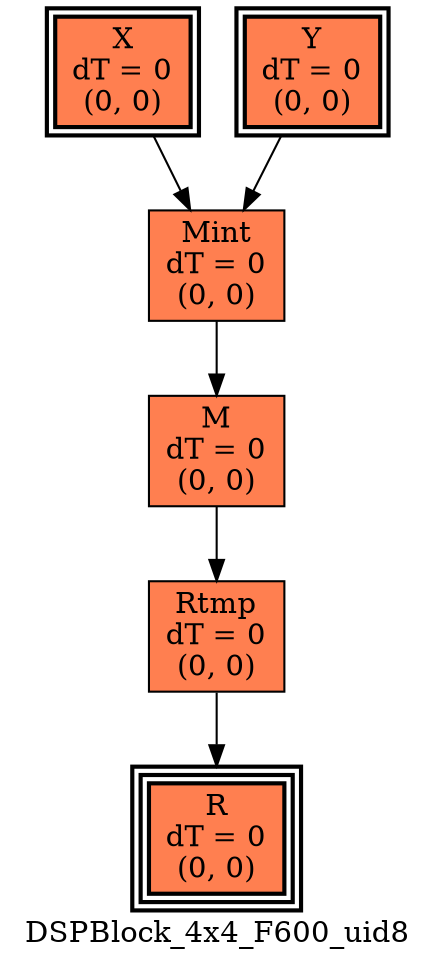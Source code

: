 digraph DSPBlock_4x4_F600_uid8
{
	//graph drawing options
	label=DSPBlock_4x4_F600_uid8;
	labelloc=bottom;
	labeljust=right;
	ratio=auto;
	nodesep=0.25;
	ranksep=0.5;

	//input/output signals of operator DSPBlock_4x4_F600_uid8
	X__DSPBlock_4x4_F600_uid8 [ label="X\ndT = 0\n(0, 0)", shape=box, color=black, style="bold, filled", fillcolor=coral, peripheries=2 ];
	Y__DSPBlock_4x4_F600_uid8 [ label="Y\ndT = 0\n(0, 0)", shape=box, color=black, style="bold, filled", fillcolor=coral, peripheries=2 ];
	R__DSPBlock_4x4_F600_uid8 [ label="R\ndT = 0\n(0, 0)", shape=box, color=black, style="bold, filled", fillcolor=coral, peripheries=3 ];
	{rank=same X__DSPBlock_4x4_F600_uid8, Y__DSPBlock_4x4_F600_uid8};
	{rank=same R__DSPBlock_4x4_F600_uid8};
	//internal signals of operator DSPBlock_4x4_F600_uid8
	Mint__DSPBlock_4x4_F600_uid8 [ label="Mint\ndT = 0\n(0, 0)", shape=box, color=black, style=filled, fillcolor=coral, peripheries=1 ];
	M__DSPBlock_4x4_F600_uid8 [ label="M\ndT = 0\n(0, 0)", shape=box, color=black, style=filled, fillcolor=coral, peripheries=1 ];
	Rtmp__DSPBlock_4x4_F600_uid8 [ label="Rtmp\ndT = 0\n(0, 0)", shape=box, color=black, style=filled, fillcolor=coral, peripheries=1 ];

	//subcomponents of operator DSPBlock_4x4_F600_uid8

	//input and internal signal connections of operator DSPBlock_4x4_F600_uid8
	X__DSPBlock_4x4_F600_uid8 -> Mint__DSPBlock_4x4_F600_uid8 [ arrowhead=normal, arrowsize=1.0, arrowtail=normal, color=black, dir=forward  ];
	Y__DSPBlock_4x4_F600_uid8 -> Mint__DSPBlock_4x4_F600_uid8 [ arrowhead=normal, arrowsize=1.0, arrowtail=normal, color=black, dir=forward  ];
	Mint__DSPBlock_4x4_F600_uid8 -> M__DSPBlock_4x4_F600_uid8 [ arrowhead=normal, arrowsize=1.0, arrowtail=normal, color=black, dir=forward  ];
	M__DSPBlock_4x4_F600_uid8 -> Rtmp__DSPBlock_4x4_F600_uid8 [ arrowhead=normal, arrowsize=1.0, arrowtail=normal, color=black, dir=forward  ];
	Rtmp__DSPBlock_4x4_F600_uid8 -> R__DSPBlock_4x4_F600_uid8 [ arrowhead=normal, arrowsize=1.0, arrowtail=normal, color=black, dir=forward  ];
}

